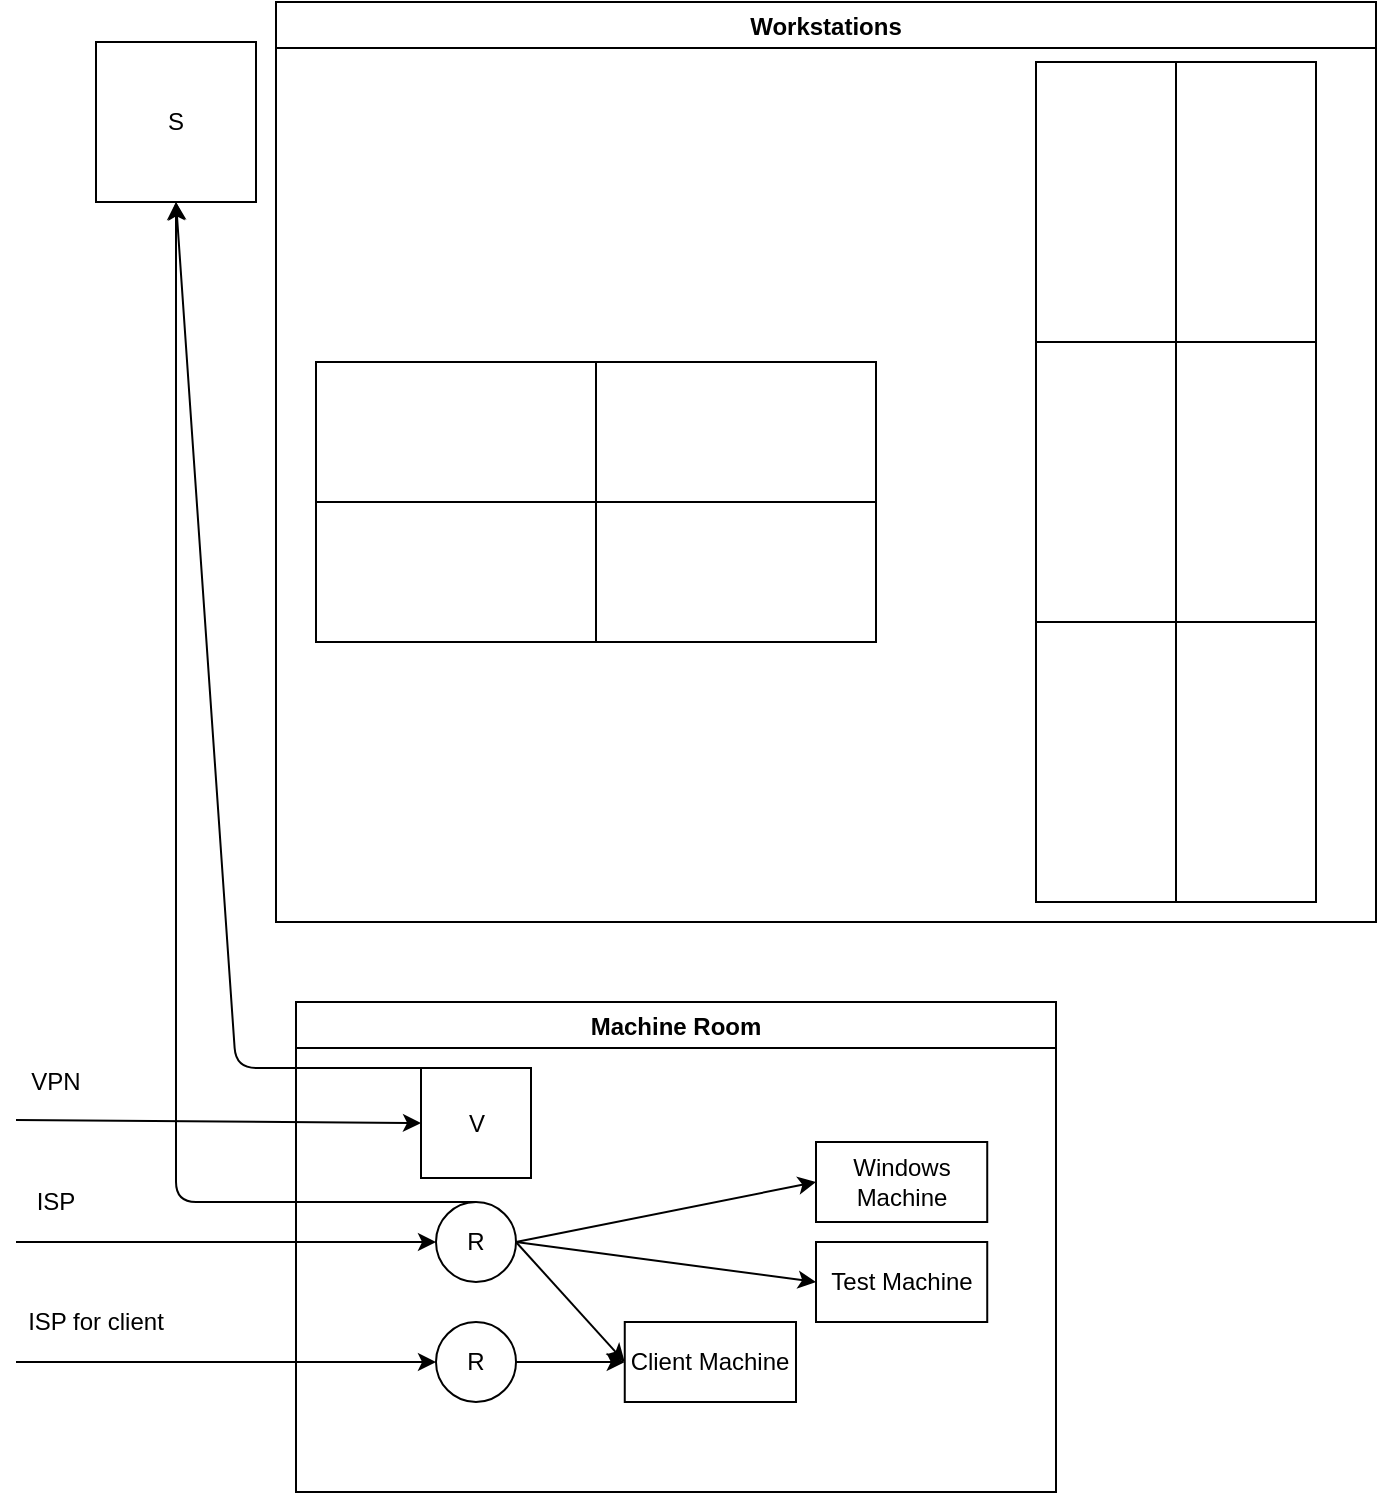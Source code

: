<mxfile version="15.3.7" type="github">
  <diagram id="TJQ-aWq89Qt14-ivVz_O" name="Page-1">
    <mxGraphModel dx="1550" dy="1932" grid="1" gridSize="10" guides="1" tooltips="1" connect="1" arrows="1" fold="1" page="1" pageScale="1" pageWidth="850" pageHeight="1100" math="0" shadow="0">
      <root>
        <mxCell id="0" />
        <mxCell id="1" parent="0" />
        <mxCell id="46cTz2ecHtl4ewSGdEip-2" value="Machine Room" style="swimlane;fillColor=#FFFFFF;" vertex="1" parent="1">
          <mxGeometry x="270" y="490" width="380" height="245" as="geometry" />
        </mxCell>
        <mxCell id="46cTz2ecHtl4ewSGdEip-11" value="R" style="ellipse;whiteSpace=wrap;html=1;aspect=fixed;fillColor=#FFFFFF;" vertex="1" parent="46cTz2ecHtl4ewSGdEip-2">
          <mxGeometry x="70" y="160" width="40" height="40" as="geometry" />
        </mxCell>
        <mxCell id="46cTz2ecHtl4ewSGdEip-10" value="R" style="ellipse;whiteSpace=wrap;html=1;aspect=fixed;fillColor=#FFFFFF;" vertex="1" parent="46cTz2ecHtl4ewSGdEip-2">
          <mxGeometry x="70" y="100" width="40" height="40" as="geometry" />
        </mxCell>
        <mxCell id="46cTz2ecHtl4ewSGdEip-14" value="Client Machine" style="rounded=0;whiteSpace=wrap;html=1;fillColor=#FFFFFF;" vertex="1" parent="46cTz2ecHtl4ewSGdEip-2">
          <mxGeometry x="164.38" y="160" width="85.62" height="40" as="geometry" />
        </mxCell>
        <mxCell id="46cTz2ecHtl4ewSGdEip-13" value="" style="endArrow=classic;html=1;exitX=1;exitY=0.5;exitDx=0;exitDy=0;entryX=0;entryY=0.5;entryDx=0;entryDy=0;" edge="1" parent="46cTz2ecHtl4ewSGdEip-2" source="46cTz2ecHtl4ewSGdEip-11" target="46cTz2ecHtl4ewSGdEip-14">
          <mxGeometry width="50" height="50" relative="1" as="geometry">
            <mxPoint x="130" y="-50" as="sourcePoint" />
            <mxPoint x="160" y="180" as="targetPoint" />
          </mxGeometry>
        </mxCell>
        <mxCell id="46cTz2ecHtl4ewSGdEip-17" value="" style="endArrow=classic;html=1;exitX=1;exitY=0.5;exitDx=0;exitDy=0;entryX=0;entryY=0.5;entryDx=0;entryDy=0;" edge="1" parent="46cTz2ecHtl4ewSGdEip-2" source="46cTz2ecHtl4ewSGdEip-10" target="46cTz2ecHtl4ewSGdEip-14">
          <mxGeometry width="50" height="50" relative="1" as="geometry">
            <mxPoint x="130" y="-50" as="sourcePoint" />
            <mxPoint x="180" y="-100" as="targetPoint" />
          </mxGeometry>
        </mxCell>
        <mxCell id="46cTz2ecHtl4ewSGdEip-18" value="Windows Machine" style="rounded=0;whiteSpace=wrap;html=1;fillColor=#FFFFFF;" vertex="1" parent="46cTz2ecHtl4ewSGdEip-2">
          <mxGeometry x="260" y="70" width="85.62" height="40" as="geometry" />
        </mxCell>
        <mxCell id="46cTz2ecHtl4ewSGdEip-15" value="" style="endArrow=classic;html=1;exitX=1;exitY=0.5;exitDx=0;exitDy=0;entryX=0;entryY=0.5;entryDx=0;entryDy=0;" edge="1" parent="46cTz2ecHtl4ewSGdEip-2" source="46cTz2ecHtl4ewSGdEip-10" target="46cTz2ecHtl4ewSGdEip-18">
          <mxGeometry width="50" height="50" relative="1" as="geometry">
            <mxPoint x="130" y="-50" as="sourcePoint" />
            <mxPoint x="260" y="90" as="targetPoint" />
          </mxGeometry>
        </mxCell>
        <mxCell id="46cTz2ecHtl4ewSGdEip-20" value="Test Machine" style="rounded=0;whiteSpace=wrap;html=1;fillColor=#FFFFFF;" vertex="1" parent="46cTz2ecHtl4ewSGdEip-2">
          <mxGeometry x="260" y="120" width="85.62" height="40" as="geometry" />
        </mxCell>
        <mxCell id="46cTz2ecHtl4ewSGdEip-16" value="" style="endArrow=classic;html=1;exitX=1;exitY=0.5;exitDx=0;exitDy=0;entryX=0;entryY=0.5;entryDx=0;entryDy=0;" edge="1" parent="46cTz2ecHtl4ewSGdEip-2" source="46cTz2ecHtl4ewSGdEip-10" target="46cTz2ecHtl4ewSGdEip-20">
          <mxGeometry width="50" height="50" relative="1" as="geometry">
            <mxPoint x="130" y="-50" as="sourcePoint" />
            <mxPoint x="260" y="140" as="targetPoint" />
          </mxGeometry>
        </mxCell>
        <mxCell id="46cTz2ecHtl4ewSGdEip-37" value="V" style="whiteSpace=wrap;html=1;aspect=fixed;fillColor=#FFFFFF;" vertex="1" parent="46cTz2ecHtl4ewSGdEip-2">
          <mxGeometry x="62.5" y="33" width="55" height="55" as="geometry" />
        </mxCell>
        <mxCell id="46cTz2ecHtl4ewSGdEip-3" value="" style="endArrow=classic;html=1;" edge="1" parent="1">
          <mxGeometry width="50" height="50" relative="1" as="geometry">
            <mxPoint x="130" y="610" as="sourcePoint" />
            <mxPoint x="340" y="610" as="targetPoint" />
          </mxGeometry>
        </mxCell>
        <mxCell id="46cTz2ecHtl4ewSGdEip-4" value="" style="endArrow=classic;html=1;" edge="1" parent="1">
          <mxGeometry width="50" height="50" relative="1" as="geometry">
            <mxPoint x="130" y="670" as="sourcePoint" />
            <mxPoint x="340" y="670" as="targetPoint" />
          </mxGeometry>
        </mxCell>
        <mxCell id="46cTz2ecHtl4ewSGdEip-5" value="ISP" style="text;html=1;strokeColor=none;fillColor=none;align=center;verticalAlign=middle;whiteSpace=wrap;rounded=0;" vertex="1" parent="1">
          <mxGeometry x="130" y="580" width="40" height="20" as="geometry" />
        </mxCell>
        <mxCell id="46cTz2ecHtl4ewSGdEip-6" value="ISP for client" style="text;html=1;strokeColor=none;fillColor=none;align=center;verticalAlign=middle;whiteSpace=wrap;rounded=0;" vertex="1" parent="1">
          <mxGeometry x="130" y="640" width="80" height="20" as="geometry" />
        </mxCell>
        <mxCell id="46cTz2ecHtl4ewSGdEip-7" value="" style="endArrow=classic;html=1;entryX=0;entryY=0.5;entryDx=0;entryDy=0;" edge="1" parent="1" target="46cTz2ecHtl4ewSGdEip-37">
          <mxGeometry width="50" height="50" relative="1" as="geometry">
            <mxPoint x="130" y="549" as="sourcePoint" />
            <mxPoint x="340" y="549" as="targetPoint" />
          </mxGeometry>
        </mxCell>
        <mxCell id="46cTz2ecHtl4ewSGdEip-8" value="VPN" style="text;html=1;strokeColor=none;fillColor=none;align=center;verticalAlign=middle;whiteSpace=wrap;rounded=0;" vertex="1" parent="1">
          <mxGeometry x="130" y="520" width="40" height="20" as="geometry" />
        </mxCell>
        <mxCell id="46cTz2ecHtl4ewSGdEip-21" value="S" style="whiteSpace=wrap;html=1;aspect=fixed;fillColor=#FFFFFF;" vertex="1" parent="1">
          <mxGeometry x="170" y="10" width="80" height="80" as="geometry" />
        </mxCell>
        <mxCell id="46cTz2ecHtl4ewSGdEip-22" value="" style="endArrow=classic;html=1;exitX=0.5;exitY=0;exitDx=0;exitDy=0;entryX=0.5;entryY=1;entryDx=0;entryDy=0;" edge="1" parent="1" source="46cTz2ecHtl4ewSGdEip-10" target="46cTz2ecHtl4ewSGdEip-21">
          <mxGeometry width="50" height="50" relative="1" as="geometry">
            <mxPoint x="400" y="440" as="sourcePoint" />
            <mxPoint x="450" y="390" as="targetPoint" />
            <Array as="points">
              <mxPoint x="210" y="590" />
            </Array>
          </mxGeometry>
        </mxCell>
        <mxCell id="46cTz2ecHtl4ewSGdEip-24" value="" style="rounded=0;whiteSpace=wrap;html=1;fillColor=#FFFFFF;" vertex="1" parent="1">
          <mxGeometry x="640" y="20" width="70" height="140" as="geometry" />
        </mxCell>
        <mxCell id="46cTz2ecHtl4ewSGdEip-25" value="" style="rounded=0;whiteSpace=wrap;html=1;fillColor=#FFFFFF;" vertex="1" parent="1">
          <mxGeometry x="710" y="20" width="70" height="140" as="geometry" />
        </mxCell>
        <mxCell id="46cTz2ecHtl4ewSGdEip-26" value="" style="rounded=0;whiteSpace=wrap;html=1;fillColor=#FFFFFF;" vertex="1" parent="1">
          <mxGeometry x="640" y="160" width="70" height="140" as="geometry" />
        </mxCell>
        <mxCell id="46cTz2ecHtl4ewSGdEip-27" value="" style="rounded=0;whiteSpace=wrap;html=1;fillColor=#FFFFFF;" vertex="1" parent="1">
          <mxGeometry x="710" y="160" width="70" height="140" as="geometry" />
        </mxCell>
        <mxCell id="46cTz2ecHtl4ewSGdEip-28" value="" style="rounded=0;whiteSpace=wrap;html=1;fillColor=#FFFFFF;" vertex="1" parent="1">
          <mxGeometry x="640" y="300" width="70" height="140" as="geometry" />
        </mxCell>
        <mxCell id="46cTz2ecHtl4ewSGdEip-29" value="" style="rounded=0;whiteSpace=wrap;html=1;fillColor=#FFFFFF;" vertex="1" parent="1">
          <mxGeometry x="710" y="300" width="70" height="140" as="geometry" />
        </mxCell>
        <mxCell id="46cTz2ecHtl4ewSGdEip-32" value="" style="rounded=0;whiteSpace=wrap;html=1;fillColor=#FFFFFF;" vertex="1" parent="1">
          <mxGeometry x="280" y="170" width="140" height="70" as="geometry" />
        </mxCell>
        <mxCell id="46cTz2ecHtl4ewSGdEip-33" value="" style="rounded=0;whiteSpace=wrap;html=1;fillColor=#FFFFFF;" vertex="1" parent="1">
          <mxGeometry x="420" y="170" width="140" height="70" as="geometry" />
        </mxCell>
        <mxCell id="46cTz2ecHtl4ewSGdEip-34" value="" style="rounded=0;whiteSpace=wrap;html=1;fillColor=#FFFFFF;" vertex="1" parent="1">
          <mxGeometry x="280" y="240" width="140" height="70" as="geometry" />
        </mxCell>
        <mxCell id="46cTz2ecHtl4ewSGdEip-35" value="" style="rounded=0;whiteSpace=wrap;html=1;fillColor=#FFFFFF;" vertex="1" parent="1">
          <mxGeometry x="420" y="240" width="140" height="70" as="geometry" />
        </mxCell>
        <mxCell id="46cTz2ecHtl4ewSGdEip-38" value="" style="endArrow=classic;html=1;entryX=0.5;entryY=1;entryDx=0;entryDy=0;exitX=0;exitY=0;exitDx=0;exitDy=0;" edge="1" parent="1" source="46cTz2ecHtl4ewSGdEip-37" target="46cTz2ecHtl4ewSGdEip-21">
          <mxGeometry width="50" height="50" relative="1" as="geometry">
            <mxPoint x="340" y="540" as="sourcePoint" />
            <mxPoint x="450" y="390" as="targetPoint" />
            <Array as="points">
              <mxPoint x="240" y="523" />
            </Array>
          </mxGeometry>
        </mxCell>
        <mxCell id="46cTz2ecHtl4ewSGdEip-40" value="Workstations" style="swimlane;fillColor=#FFFFFF;startSize=23;" vertex="1" parent="1">
          <mxGeometry x="260" y="-10" width="550" height="460" as="geometry" />
        </mxCell>
      </root>
    </mxGraphModel>
  </diagram>
</mxfile>
